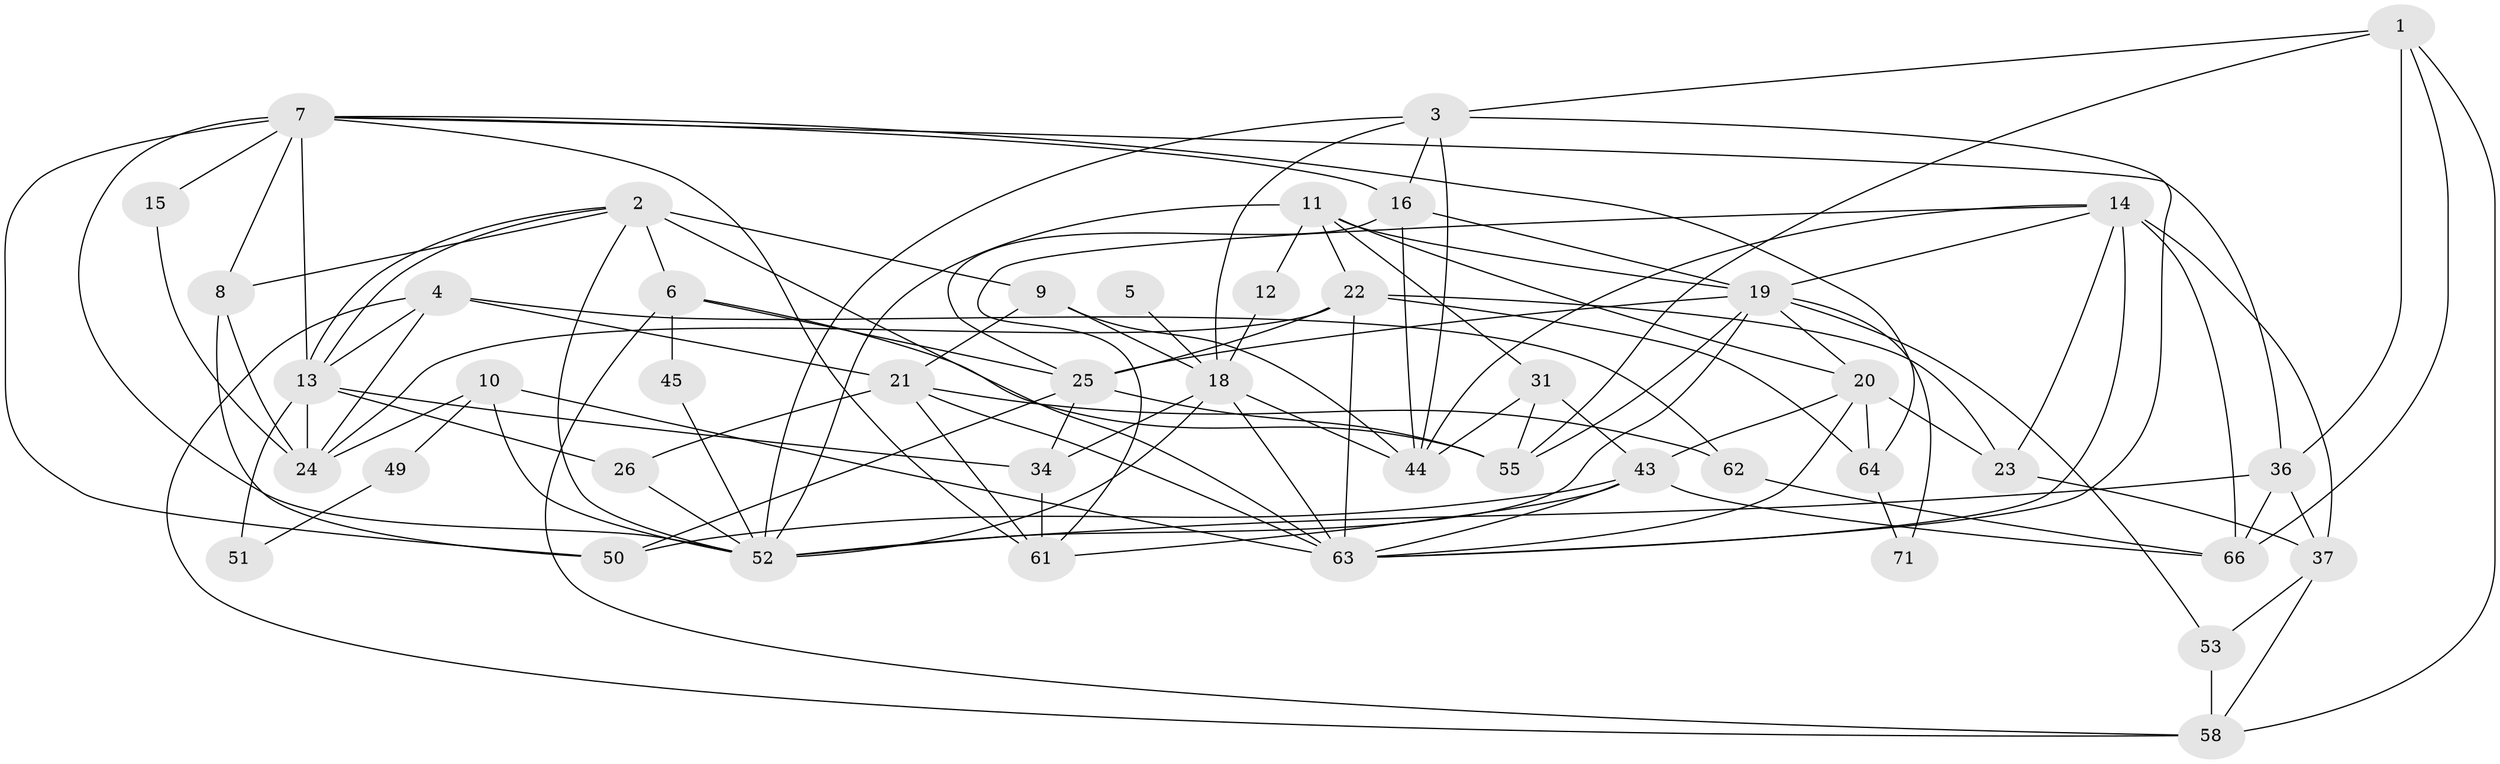 // original degree distribution, {2: 0.1643835616438356, 5: 0.2191780821917808, 4: 0.2876712328767123, 3: 0.2054794520547945, 6: 0.0684931506849315, 7: 0.0410958904109589, 8: 0.0136986301369863}
// Generated by graph-tools (version 1.1) at 2025/42/03/06/25 10:42:01]
// undirected, 45 vertices, 113 edges
graph export_dot {
graph [start="1"]
  node [color=gray90,style=filled];
  1 [super="+60"];
  2 [super="+42"];
  3 [super="+73"];
  4 [super="+39"];
  5;
  6 [super="+30"];
  7 [super="+69"];
  8 [super="+17"];
  9;
  10 [super="+41"];
  11 [super="+27"];
  12;
  13 [super="+28"];
  14 [super="+32"];
  15;
  16 [super="+33"];
  18 [super="+70"];
  19 [super="+29"];
  20 [super="+40"];
  21 [super="+48"];
  22 [super="+57"];
  23 [super="+38"];
  24;
  25 [super="+35"];
  26;
  31 [super="+54"];
  34 [super="+47"];
  36 [super="+68"];
  37;
  43 [super="+46"];
  44 [super="+72"];
  45;
  49;
  50;
  51;
  52 [super="+59"];
  53 [super="+56"];
  55;
  58;
  61 [super="+67"];
  62;
  63 [super="+65"];
  64;
  66;
  71;
  1 -- 66;
  1 -- 3;
  1 -- 36;
  1 -- 55;
  1 -- 58;
  2 -- 13;
  2 -- 13;
  2 -- 9;
  2 -- 6 [weight=2];
  2 -- 52;
  2 -- 63;
  2 -- 8;
  3 -- 52;
  3 -- 16;
  3 -- 18;
  3 -- 63;
  3 -- 44;
  4 -- 13;
  4 -- 62;
  4 -- 21;
  4 -- 24;
  4 -- 58;
  5 -- 18 [weight=2];
  6 -- 55;
  6 -- 58;
  6 -- 45;
  6 -- 25;
  7 -- 50;
  7 -- 15;
  7 -- 52;
  7 -- 13;
  7 -- 36;
  7 -- 64;
  7 -- 16;
  7 -- 61;
  7 -- 8;
  8 -- 24;
  8 -- 50;
  9 -- 44;
  9 -- 18;
  9 -- 21;
  10 -- 24;
  10 -- 52;
  10 -- 49;
  10 -- 63;
  11 -- 20;
  11 -- 19 [weight=2];
  11 -- 52;
  11 -- 22;
  11 -- 12;
  11 -- 31;
  12 -- 18;
  13 -- 51 [weight=2];
  13 -- 24;
  13 -- 26;
  13 -- 34;
  14 -- 37;
  14 -- 23;
  14 -- 63;
  14 -- 66;
  14 -- 61;
  14 -- 44;
  14 -- 19;
  15 -- 24;
  16 -- 44;
  16 -- 25;
  16 -- 19;
  18 -- 63;
  18 -- 52;
  18 -- 44;
  18 -- 34;
  19 -- 55;
  19 -- 52;
  19 -- 25;
  19 -- 20;
  19 -- 53;
  19 -- 71;
  20 -- 23;
  20 -- 64;
  20 -- 63;
  20 -- 43;
  21 -- 63;
  21 -- 62;
  21 -- 26;
  21 -- 61;
  22 -- 25;
  22 -- 24;
  22 -- 64;
  22 -- 63;
  22 -- 23;
  23 -- 37;
  25 -- 34;
  25 -- 55;
  25 -- 50;
  26 -- 52;
  31 -- 55;
  31 -- 43;
  31 -- 44;
  34 -- 61;
  36 -- 66;
  36 -- 37;
  36 -- 52;
  37 -- 58;
  37 -- 53;
  43 -- 66;
  43 -- 61;
  43 -- 50;
  43 -- 63;
  45 -- 52;
  49 -- 51;
  53 -- 58;
  62 -- 66;
  64 -- 71;
}
